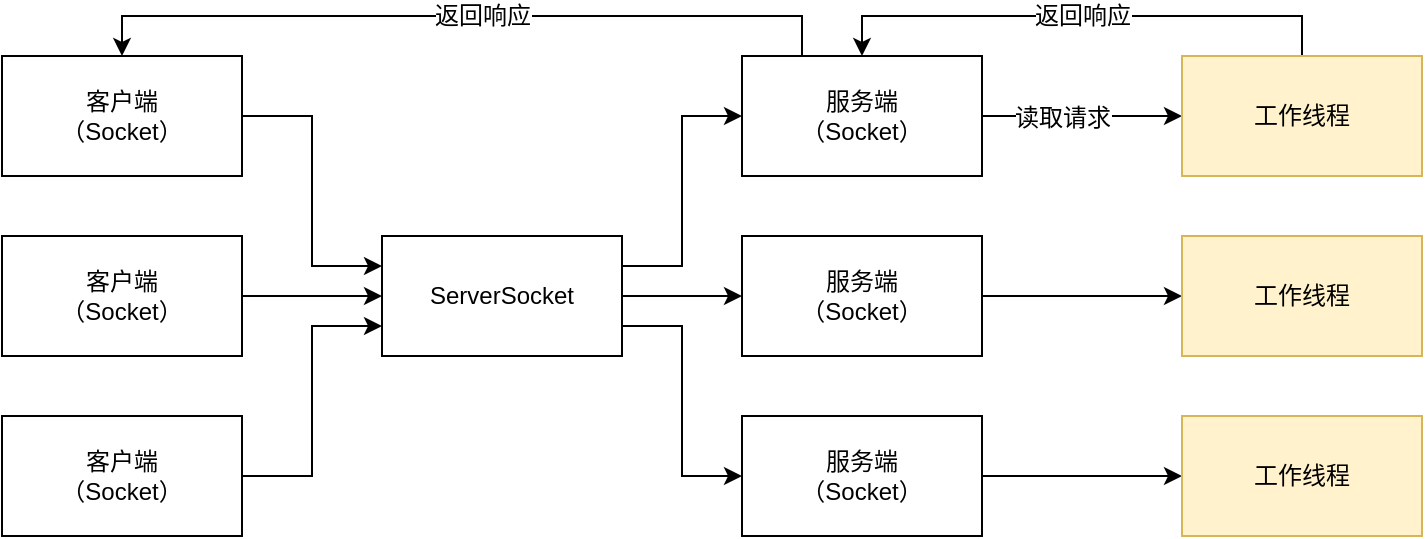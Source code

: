 <mxfile version="12.3.2" type="github" pages="1">
  <diagram id="VHGko0hxx-SuDYcVb9iJ" name="第 1 页">
    <mxGraphModel dx="1422" dy="713" grid="1" gridSize="10" guides="1" tooltips="1" connect="1" arrows="1" fold="1" page="1" pageScale="1" pageWidth="827" pageHeight="1169" math="0" shadow="0">
      <root>
        <mxCell id="0"/>
        <mxCell id="1" parent="0"/>
        <mxCell id="nBgeunHt04MWWih48K07-14" style="edgeStyle=orthogonalEdgeStyle;rounded=0;orthogonalLoop=1;jettySize=auto;html=1;exitX=1;exitY=0.25;exitDx=0;exitDy=0;entryX=0;entryY=0.5;entryDx=0;entryDy=0;" edge="1" parent="1" source="nBgeunHt04MWWih48K07-1" target="nBgeunHt04MWWih48K07-5">
          <mxGeometry relative="1" as="geometry"/>
        </mxCell>
        <mxCell id="nBgeunHt04MWWih48K07-15" style="edgeStyle=orthogonalEdgeStyle;rounded=0;orthogonalLoop=1;jettySize=auto;html=1;entryX=0;entryY=0.5;entryDx=0;entryDy=0;" edge="1" parent="1" source="nBgeunHt04MWWih48K07-1" target="nBgeunHt04MWWih48K07-6">
          <mxGeometry relative="1" as="geometry"/>
        </mxCell>
        <mxCell id="nBgeunHt04MWWih48K07-16" style="edgeStyle=orthogonalEdgeStyle;rounded=0;orthogonalLoop=1;jettySize=auto;html=1;exitX=1;exitY=0.75;exitDx=0;exitDy=0;entryX=0;entryY=0.5;entryDx=0;entryDy=0;" edge="1" parent="1" source="nBgeunHt04MWWih48K07-1" target="nBgeunHt04MWWih48K07-7">
          <mxGeometry relative="1" as="geometry"/>
        </mxCell>
        <mxCell id="nBgeunHt04MWWih48K07-1" value="ServerSocket" style="rounded=0;whiteSpace=wrap;html=1;" vertex="1" parent="1">
          <mxGeometry x="240" y="270" width="120" height="60" as="geometry"/>
        </mxCell>
        <mxCell id="nBgeunHt04MWWih48K07-11" style="edgeStyle=orthogonalEdgeStyle;rounded=0;orthogonalLoop=1;jettySize=auto;html=1;exitX=1;exitY=0.5;exitDx=0;exitDy=0;entryX=0;entryY=0.25;entryDx=0;entryDy=0;" edge="1" parent="1" source="nBgeunHt04MWWih48K07-2" target="nBgeunHt04MWWih48K07-1">
          <mxGeometry relative="1" as="geometry"/>
        </mxCell>
        <mxCell id="nBgeunHt04MWWih48K07-2" value="客户端&lt;br&gt;（Socket）" style="rounded=0;whiteSpace=wrap;html=1;" vertex="1" parent="1">
          <mxGeometry x="50" y="180" width="120" height="60" as="geometry"/>
        </mxCell>
        <mxCell id="nBgeunHt04MWWih48K07-12" style="edgeStyle=orthogonalEdgeStyle;rounded=0;orthogonalLoop=1;jettySize=auto;html=1;entryX=0;entryY=0.5;entryDx=0;entryDy=0;" edge="1" parent="1" source="nBgeunHt04MWWih48K07-3" target="nBgeunHt04MWWih48K07-1">
          <mxGeometry relative="1" as="geometry"/>
        </mxCell>
        <mxCell id="nBgeunHt04MWWih48K07-3" value="客户端&lt;br&gt;（Socket）" style="rounded=0;whiteSpace=wrap;html=1;" vertex="1" parent="1">
          <mxGeometry x="50" y="270" width="120" height="60" as="geometry"/>
        </mxCell>
        <mxCell id="nBgeunHt04MWWih48K07-13" style="edgeStyle=orthogonalEdgeStyle;rounded=0;orthogonalLoop=1;jettySize=auto;html=1;entryX=0;entryY=0.75;entryDx=0;entryDy=0;" edge="1" parent="1" source="nBgeunHt04MWWih48K07-4" target="nBgeunHt04MWWih48K07-1">
          <mxGeometry relative="1" as="geometry"/>
        </mxCell>
        <mxCell id="nBgeunHt04MWWih48K07-4" value="客户端&lt;br&gt;（Socket）" style="rounded=0;whiteSpace=wrap;html=1;" vertex="1" parent="1">
          <mxGeometry x="50" y="360" width="120" height="60" as="geometry"/>
        </mxCell>
        <mxCell id="nBgeunHt04MWWih48K07-17" style="edgeStyle=orthogonalEdgeStyle;rounded=0;orthogonalLoop=1;jettySize=auto;html=1;entryX=0;entryY=0.5;entryDx=0;entryDy=0;" edge="1" parent="1" source="nBgeunHt04MWWih48K07-5" target="nBgeunHt04MWWih48K07-8">
          <mxGeometry relative="1" as="geometry"/>
        </mxCell>
        <mxCell id="nBgeunHt04MWWih48K07-18" value="读取请求" style="text;html=1;align=center;verticalAlign=middle;resizable=0;points=[];;labelBackgroundColor=#ffffff;" vertex="1" connectable="0" parent="nBgeunHt04MWWih48K07-17">
          <mxGeometry x="-0.2" y="-1" relative="1" as="geometry">
            <mxPoint as="offset"/>
          </mxGeometry>
        </mxCell>
        <mxCell id="nBgeunHt04MWWih48K07-25" style="edgeStyle=orthogonalEdgeStyle;rounded=0;orthogonalLoop=1;jettySize=auto;html=1;exitX=0.25;exitY=0;exitDx=0;exitDy=0;entryX=0.5;entryY=0;entryDx=0;entryDy=0;" edge="1" parent="1" source="nBgeunHt04MWWih48K07-5" target="nBgeunHt04MWWih48K07-2">
          <mxGeometry relative="1" as="geometry"/>
        </mxCell>
        <mxCell id="nBgeunHt04MWWih48K07-26" value="返回响应" style="text;html=1;align=center;verticalAlign=middle;resizable=0;points=[];;labelBackgroundColor=#ffffff;" vertex="1" connectable="0" parent="nBgeunHt04MWWih48K07-25">
          <mxGeometry x="0.395" relative="1" as="geometry">
            <mxPoint x="85" as="offset"/>
          </mxGeometry>
        </mxCell>
        <mxCell id="nBgeunHt04MWWih48K07-5" value="服务端&lt;br&gt;（Socket）" style="rounded=0;whiteSpace=wrap;html=1;" vertex="1" parent="1">
          <mxGeometry x="420" y="180" width="120" height="60" as="geometry"/>
        </mxCell>
        <mxCell id="nBgeunHt04MWWih48K07-19" style="edgeStyle=orthogonalEdgeStyle;rounded=0;orthogonalLoop=1;jettySize=auto;html=1;entryX=0;entryY=0.5;entryDx=0;entryDy=0;" edge="1" parent="1" source="nBgeunHt04MWWih48K07-6" target="nBgeunHt04MWWih48K07-9">
          <mxGeometry relative="1" as="geometry"/>
        </mxCell>
        <mxCell id="nBgeunHt04MWWih48K07-6" value="服务端&lt;br&gt;（Socket）" style="rounded=0;whiteSpace=wrap;html=1;" vertex="1" parent="1">
          <mxGeometry x="420" y="270" width="120" height="60" as="geometry"/>
        </mxCell>
        <mxCell id="nBgeunHt04MWWih48K07-20" style="edgeStyle=orthogonalEdgeStyle;rounded=0;orthogonalLoop=1;jettySize=auto;html=1;" edge="1" parent="1" source="nBgeunHt04MWWih48K07-7" target="nBgeunHt04MWWih48K07-10">
          <mxGeometry relative="1" as="geometry"/>
        </mxCell>
        <mxCell id="nBgeunHt04MWWih48K07-7" value="服务端&lt;br&gt;（Socket）" style="rounded=0;whiteSpace=wrap;html=1;" vertex="1" parent="1">
          <mxGeometry x="420" y="360" width="120" height="60" as="geometry"/>
        </mxCell>
        <mxCell id="nBgeunHt04MWWih48K07-21" style="edgeStyle=orthogonalEdgeStyle;rounded=0;orthogonalLoop=1;jettySize=auto;html=1;entryX=0.5;entryY=0;entryDx=0;entryDy=0;" edge="1" parent="1" source="nBgeunHt04MWWih48K07-8" target="nBgeunHt04MWWih48K07-5">
          <mxGeometry relative="1" as="geometry">
            <Array as="points">
              <mxPoint x="700" y="160"/>
              <mxPoint x="480" y="160"/>
            </Array>
          </mxGeometry>
        </mxCell>
        <mxCell id="nBgeunHt04MWWih48K07-24" value="返回响应" style="text;html=1;align=center;verticalAlign=middle;resizable=0;points=[];;labelBackgroundColor=#ffffff;" vertex="1" connectable="0" parent="nBgeunHt04MWWih48K07-21">
          <mxGeometry x="0.146" relative="1" as="geometry">
            <mxPoint x="19" as="offset"/>
          </mxGeometry>
        </mxCell>
        <mxCell id="nBgeunHt04MWWih48K07-8" value="工作线程&lt;span style=&quot;color: rgba(0 , 0 , 0 , 0) ; font-family: monospace ; font-size: 0px ; white-space: nowrap&quot;&gt;%3CmxGraphModel%3E%3Croot%3E%3CmxCell%20id%3D%220%22%2F%3E%3CmxCell%20id%3D%221%22%20parent%3D%220%22%2F%3E%3CmxCell%20id%3D%222%22%20value%3D%22%E6%9C%8D%E5%8A%A1%E7%AB%AF%26lt%3Bbr%26gt%3B%EF%BC%88Socket%EF%BC%89%22%20style%3D%22rounded%3D0%3BwhiteSpace%3Dwrap%3Bhtml%3D1%3B%22%20vertex%3D%221%22%20parent%3D%221%22%3E%3CmxGeometry%20x%3D%22420%22%20y%3D%22180%22%20width%3D%22120%22%20height%3D%2260%22%20as%3D%22geometry%22%2F%3E%3C%2FmxCell%3E%3C%2Froot%3E%3C%2FmxGraphModel%3E&lt;/span&gt;" style="rounded=0;whiteSpace=wrap;html=1;fillColor=#fff2cc;strokeColor=#d6b656;" vertex="1" parent="1">
          <mxGeometry x="640" y="180" width="120" height="60" as="geometry"/>
        </mxCell>
        <mxCell id="nBgeunHt04MWWih48K07-9" value="工作线程&lt;span style=&quot;color: rgba(0 , 0 , 0 , 0) ; font-family: monospace ; font-size: 0px ; white-space: nowrap&quot;&gt;%3CmxGraphModel%3E%3Croot%3E%3CmxCell%20id%3D%220%22%2F%3E%3CmxCell%20id%3D%221%22%20parent%3D%220%22%2F%3E%3CmxCell%20id%3D%222%22%20value%3D%22%E6%9C%8D%E5%8A%A1%E7%AB%AF%26lt%3Bbr%26gt%3B%EF%BC%88Socket%EF%BC%89%22%20style%3D%22rounded%3D0%3BwhiteSpace%3Dwrap%3Bhtml%3D1%3B%22%20vertex%3D%221%22%20parent%3D%221%22%3E%3CmxGeometry%20x%3D%22420%22%20y%3D%22180%22%20width%3D%22120%22%20height%3D%2260%22%20as%3D%22geometry%22%2F%3E%3C%2FmxCell%3E%3C%2Froot%3E%3C%2FmxGraphModel%3E&lt;/span&gt;" style="rounded=0;whiteSpace=wrap;html=1;fillColor=#fff2cc;strokeColor=#d6b656;" vertex="1" parent="1">
          <mxGeometry x="640" y="270" width="120" height="60" as="geometry"/>
        </mxCell>
        <mxCell id="nBgeunHt04MWWih48K07-10" value="工作线程&lt;span style=&quot;color: rgba(0 , 0 , 0 , 0) ; font-family: monospace ; font-size: 0px ; white-space: nowrap&quot;&gt;%3CmxGraphModel%3E%3Croot%3E%3CmxCell%20id%3D%220%22%2F%3E%3CmxCell%20id%3D%221%22%20parent%3D%220%22%2F%3E%3CmxCell%20id%3D%222%22%20value%3D%22%E6%9C%8D%E5%8A%A1%E7%AB%AF%26lt%3Bbr%26gt%3B%EF%BC%88Socket%EF%BC%89%22%20style%3D%22rounded%3D0%3BwhiteSpace%3Dwrap%3Bhtml%3D1%3B%22%20vertex%3D%221%22%20parent%3D%221%22%3E%3CmxGeometry%20x%3D%22420%22%20y%3D%22180%22%20width%3D%22120%22%20height%3D%2260%22%20as%3D%22geometry%22%2F%3E%3C%2FmxCell%3E%3C%2Froot%3E%3C%2FmxGraphModel%3E&lt;/span&gt;" style="rounded=0;whiteSpace=wrap;html=1;fillColor=#fff2cc;strokeColor=#d6b656;" vertex="1" parent="1">
          <mxGeometry x="640" y="360" width="120" height="60" as="geometry"/>
        </mxCell>
      </root>
    </mxGraphModel>
  </diagram>
</mxfile>
